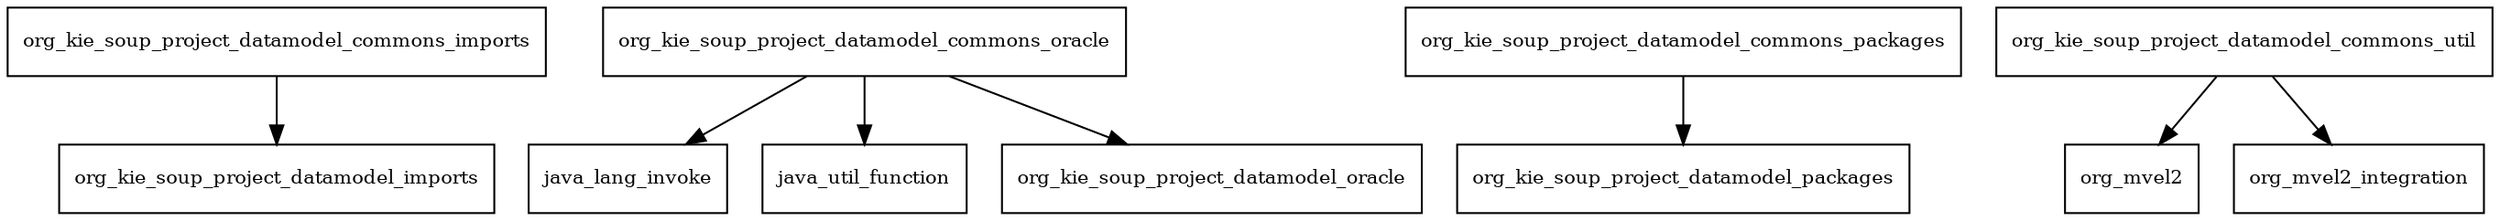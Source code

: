 digraph kie_soup_project_datamodel_commons_7_7_0_Final_package_dependencies {
  node [shape = box, fontsize=10.0];
  org_kie_soup_project_datamodel_commons_imports -> org_kie_soup_project_datamodel_imports;
  org_kie_soup_project_datamodel_commons_oracle -> java_lang_invoke;
  org_kie_soup_project_datamodel_commons_oracle -> java_util_function;
  org_kie_soup_project_datamodel_commons_oracle -> org_kie_soup_project_datamodel_oracle;
  org_kie_soup_project_datamodel_commons_packages -> org_kie_soup_project_datamodel_packages;
  org_kie_soup_project_datamodel_commons_util -> org_mvel2;
  org_kie_soup_project_datamodel_commons_util -> org_mvel2_integration;
}
